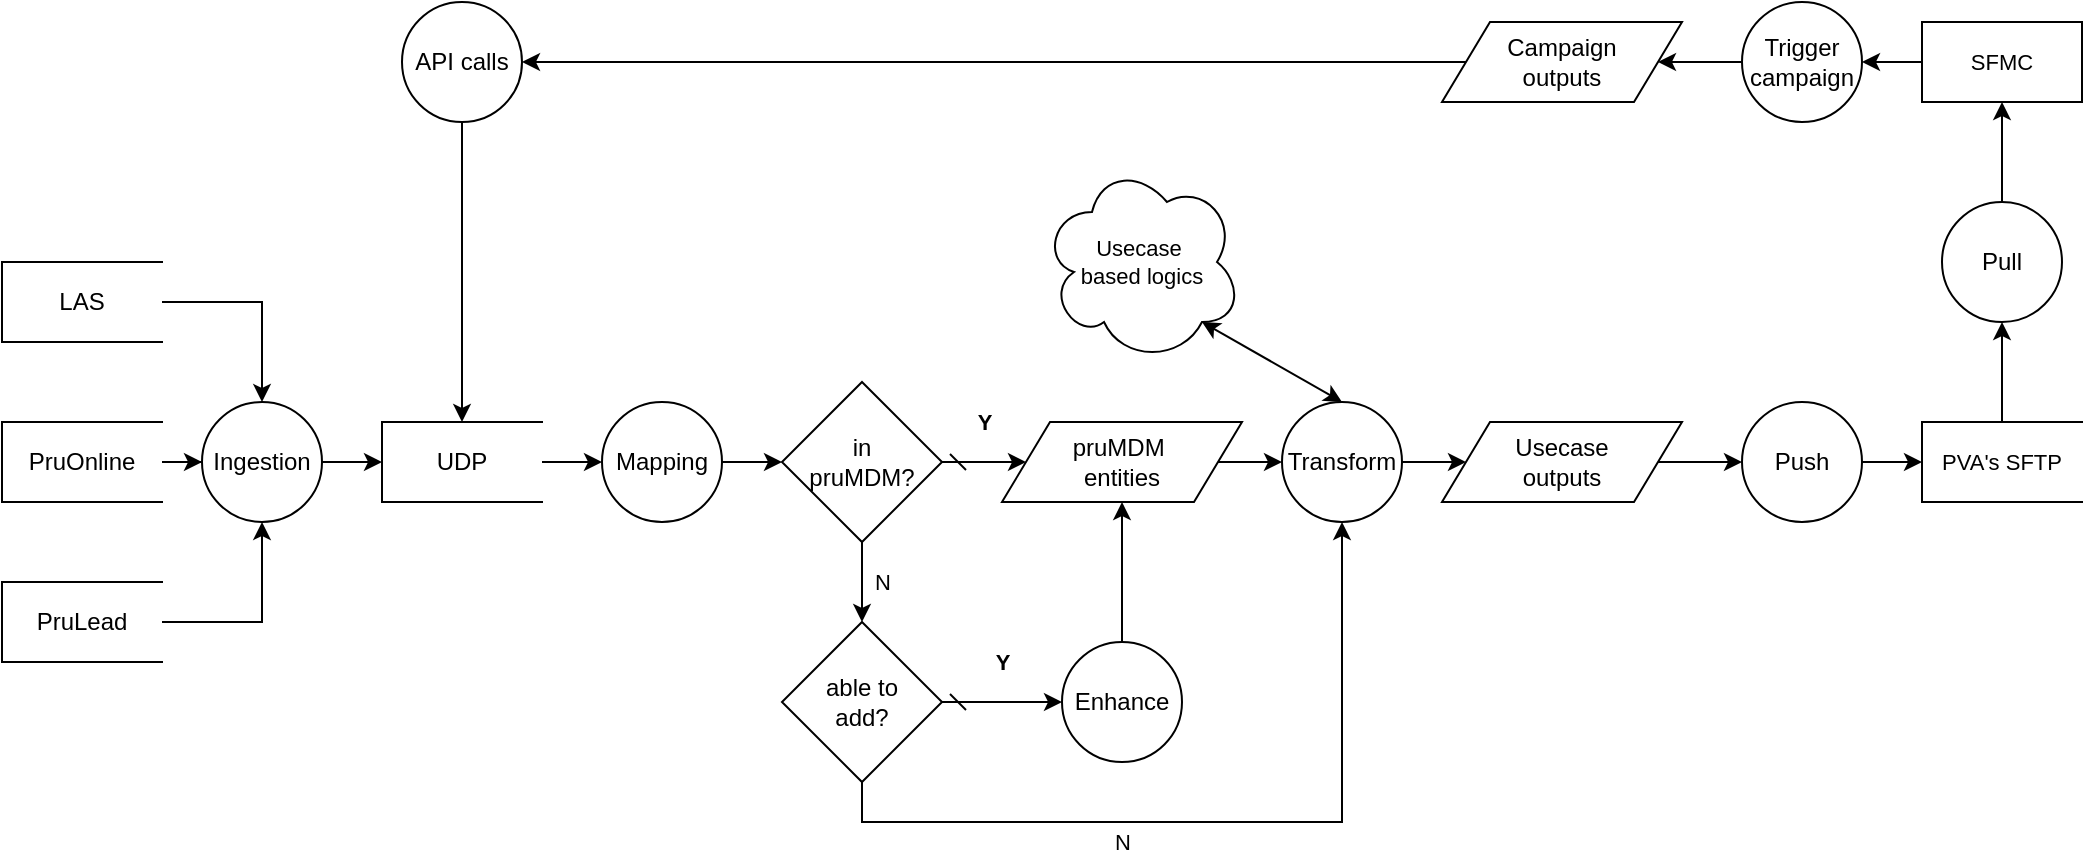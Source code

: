 <mxfile version="24.1.0" type="github">
  <diagram name="Page-1" id="L8kWlo-Cukp7Dflq07ac">
    <mxGraphModel dx="1434" dy="845" grid="1" gridSize="10" guides="1" tooltips="1" connect="1" arrows="1" fold="1" page="1" pageScale="1" pageWidth="1100" pageHeight="850" math="0" shadow="0">
      <root>
        <mxCell id="0" />
        <mxCell id="1" parent="0" />
        <mxCell id="if7HUeEPrnwabAA9lirg-9" style="edgeStyle=orthogonalEdgeStyle;rounded=0;orthogonalLoop=1;jettySize=auto;html=1;entryX=0;entryY=0.5;entryDx=0;entryDy=0;" edge="1" parent="1" source="if7HUeEPrnwabAA9lirg-1" target="if7HUeEPrnwabAA9lirg-7">
          <mxGeometry relative="1" as="geometry" />
        </mxCell>
        <mxCell id="if7HUeEPrnwabAA9lirg-1" value="PruOnline" style="html=1;dashed=0;whiteSpace=wrap;shape=partialRectangle;right=0;" vertex="1" parent="1">
          <mxGeometry x="40" y="360" width="80" height="40" as="geometry" />
        </mxCell>
        <mxCell id="if7HUeEPrnwabAA9lirg-8" style="edgeStyle=orthogonalEdgeStyle;rounded=0;orthogonalLoop=1;jettySize=auto;html=1;entryX=0.5;entryY=0;entryDx=0;entryDy=0;" edge="1" parent="1" source="if7HUeEPrnwabAA9lirg-2" target="if7HUeEPrnwabAA9lirg-7">
          <mxGeometry relative="1" as="geometry" />
        </mxCell>
        <mxCell id="if7HUeEPrnwabAA9lirg-2" value="LAS" style="html=1;dashed=0;whiteSpace=wrap;shape=partialRectangle;right=0;" vertex="1" parent="1">
          <mxGeometry x="40" y="280" width="80" height="40" as="geometry" />
        </mxCell>
        <mxCell id="if7HUeEPrnwabAA9lirg-10" style="edgeStyle=orthogonalEdgeStyle;rounded=0;orthogonalLoop=1;jettySize=auto;html=1;entryX=0.5;entryY=1;entryDx=0;entryDy=0;" edge="1" parent="1" source="if7HUeEPrnwabAA9lirg-3" target="if7HUeEPrnwabAA9lirg-7">
          <mxGeometry relative="1" as="geometry" />
        </mxCell>
        <mxCell id="if7HUeEPrnwabAA9lirg-3" value="PruLead" style="html=1;dashed=0;whiteSpace=wrap;shape=partialRectangle;right=0;" vertex="1" parent="1">
          <mxGeometry x="40" y="440" width="80" height="40" as="geometry" />
        </mxCell>
        <mxCell id="if7HUeEPrnwabAA9lirg-11" style="edgeStyle=orthogonalEdgeStyle;rounded=0;orthogonalLoop=1;jettySize=auto;html=1;entryX=0;entryY=0.5;entryDx=0;entryDy=0;" edge="1" parent="1" source="if7HUeEPrnwabAA9lirg-7" target="if7HUeEPrnwabAA9lirg-12">
          <mxGeometry relative="1" as="geometry">
            <mxPoint x="280" y="380" as="targetPoint" />
          </mxGeometry>
        </mxCell>
        <mxCell id="if7HUeEPrnwabAA9lirg-7" value="Ingestion" style="shape=ellipse;html=1;dashed=0;whiteSpace=wrap;aspect=fixed;perimeter=ellipsePerimeter;" vertex="1" parent="1">
          <mxGeometry x="140" y="350" width="60" height="60" as="geometry" />
        </mxCell>
        <mxCell id="if7HUeEPrnwabAA9lirg-14" style="edgeStyle=orthogonalEdgeStyle;rounded=0;orthogonalLoop=1;jettySize=auto;html=1;entryX=0;entryY=0.5;entryDx=0;entryDy=0;" edge="1" parent="1" source="if7HUeEPrnwabAA9lirg-12" target="if7HUeEPrnwabAA9lirg-44">
          <mxGeometry relative="1" as="geometry">
            <mxPoint x="340" y="380" as="targetPoint" />
          </mxGeometry>
        </mxCell>
        <mxCell id="if7HUeEPrnwabAA9lirg-12" value="UDP" style="html=1;dashed=0;whiteSpace=wrap;shape=partialRectangle;right=0;" vertex="1" parent="1">
          <mxGeometry x="230" y="360" width="80" height="40" as="geometry" />
        </mxCell>
        <mxCell id="if7HUeEPrnwabAA9lirg-28" value="" style="edgeStyle=none;rounded=0;orthogonalLoop=1;jettySize=auto;html=1;strokeColor=default;align=center;verticalAlign=middle;fontFamily=Helvetica;fontSize=11;fontColor=default;labelBackgroundColor=default;endArrow=classic;exitX=1;exitY=0.5;exitDx=0;exitDy=0;" edge="1" parent="1" source="if7HUeEPrnwabAA9lirg-44" target="if7HUeEPrnwabAA9lirg-27">
          <mxGeometry relative="1" as="geometry">
            <mxPoint x="420" y="380" as="sourcePoint" />
          </mxGeometry>
        </mxCell>
        <mxCell id="if7HUeEPrnwabAA9lirg-25" style="edgeStyle=none;rounded=0;orthogonalLoop=1;jettySize=auto;html=1;strokeColor=default;align=center;verticalAlign=middle;fontFamily=Helvetica;fontSize=11;fontColor=default;labelBackgroundColor=default;endArrow=classic;entryX=0;entryY=0.5;entryDx=0;entryDy=0;" edge="1" parent="1" source="if7HUeEPrnwabAA9lirg-17" target="if7HUeEPrnwabAA9lirg-47">
          <mxGeometry relative="1" as="geometry">
            <mxPoint x="700" y="380" as="targetPoint" />
          </mxGeometry>
        </mxCell>
        <mxCell id="if7HUeEPrnwabAA9lirg-17" value="pruMDM&amp;nbsp;&lt;div&gt;entities&lt;/div&gt;" style="shape=parallelogram;perimeter=parallelogramPerimeter;whiteSpace=wrap;html=1;dashed=0;" vertex="1" parent="1">
          <mxGeometry x="540" y="360" width="120" height="40" as="geometry" />
        </mxCell>
        <mxCell id="if7HUeEPrnwabAA9lirg-31" style="edgeStyle=none;rounded=0;orthogonalLoop=1;jettySize=auto;html=1;entryX=0;entryY=0.5;entryDx=0;entryDy=0;strokeColor=default;align=center;verticalAlign=middle;fontFamily=Helvetica;fontSize=11;fontColor=default;labelBackgroundColor=default;endArrow=classic;exitX=1;exitY=0.5;exitDx=0;exitDy=0;" edge="1" parent="1" source="if7HUeEPrnwabAA9lirg-47" target="if7HUeEPrnwabAA9lirg-30">
          <mxGeometry relative="1" as="geometry">
            <mxPoint x="780" y="380" as="sourcePoint" />
          </mxGeometry>
        </mxCell>
        <mxCell id="if7HUeEPrnwabAA9lirg-23" style="edgeStyle=orthogonalEdgeStyle;rounded=0;orthogonalLoop=1;jettySize=auto;html=1;entryX=0;entryY=0.5;entryDx=0;entryDy=0;endArrow=classic;endFill=1;startArrow=dash;startFill=0;exitX=1;exitY=0.5;exitDx=0;exitDy=0;" edge="1" parent="1" source="if7HUeEPrnwabAA9lirg-27" target="if7HUeEPrnwabAA9lirg-17">
          <mxGeometry relative="1" as="geometry">
            <mxPoint x="610" y="380" as="sourcePoint" />
          </mxGeometry>
        </mxCell>
        <mxCell id="if7HUeEPrnwabAA9lirg-61" value="Y" style="edgeLabel;html=1;align=center;verticalAlign=middle;resizable=0;points=[];fontFamily=Helvetica;fontSize=11;fontColor=default;labelBackgroundColor=default;fontStyle=1" vertex="1" connectable="0" parent="if7HUeEPrnwabAA9lirg-23">
          <mxGeometry x="0.323" y="-2" relative="1" as="geometry">
            <mxPoint y="-22" as="offset" />
          </mxGeometry>
        </mxCell>
        <mxCell id="if7HUeEPrnwabAA9lirg-63" value="" style="edgeStyle=none;rounded=0;orthogonalLoop=1;jettySize=auto;html=1;strokeColor=default;align=center;verticalAlign=middle;fontFamily=Helvetica;fontSize=11;fontColor=default;labelBackgroundColor=default;endArrow=classic;" edge="1" parent="1" source="if7HUeEPrnwabAA9lirg-27" target="if7HUeEPrnwabAA9lirg-62">
          <mxGeometry relative="1" as="geometry" />
        </mxCell>
        <mxCell id="if7HUeEPrnwabAA9lirg-70" value="N" style="edgeLabel;html=1;align=center;verticalAlign=middle;resizable=0;points=[];fontFamily=Helvetica;fontSize=11;fontColor=default;labelBackgroundColor=default;" vertex="1" connectable="0" parent="if7HUeEPrnwabAA9lirg-63">
          <mxGeometry x="-0.1" y="-1" relative="1" as="geometry">
            <mxPoint x="11" y="2" as="offset" />
          </mxGeometry>
        </mxCell>
        <mxCell id="if7HUeEPrnwabAA9lirg-27" value="in&lt;div&gt;pruMDM?&lt;/div&gt;" style="rhombus;whiteSpace=wrap;html=1;dashed=0;" vertex="1" parent="1">
          <mxGeometry x="430" y="340" width="80" height="80" as="geometry" />
        </mxCell>
        <mxCell id="if7HUeEPrnwabAA9lirg-37" value="" style="edgeStyle=none;rounded=0;orthogonalLoop=1;jettySize=auto;html=1;strokeColor=default;align=center;verticalAlign=middle;fontFamily=Helvetica;fontSize=11;fontColor=default;labelBackgroundColor=default;endArrow=classic;entryX=0;entryY=0.5;entryDx=0;entryDy=0;" edge="1" parent="1" source="if7HUeEPrnwabAA9lirg-30" target="if7HUeEPrnwabAA9lirg-48">
          <mxGeometry relative="1" as="geometry">
            <mxPoint x="910" y="380" as="targetPoint" />
          </mxGeometry>
        </mxCell>
        <mxCell id="if7HUeEPrnwabAA9lirg-30" value="&lt;div&gt;Usecase&lt;/div&gt;&lt;div&gt;outputs&lt;/div&gt;" style="shape=parallelogram;perimeter=parallelogramPerimeter;whiteSpace=wrap;html=1;dashed=0;" vertex="1" parent="1">
          <mxGeometry x="760" y="360" width="120" height="40" as="geometry" />
        </mxCell>
        <mxCell id="if7HUeEPrnwabAA9lirg-34" style="edgeStyle=none;rounded=0;orthogonalLoop=1;jettySize=auto;html=1;entryX=0.5;entryY=0;entryDx=0;entryDy=0;strokeColor=default;align=center;verticalAlign=middle;fontFamily=Helvetica;fontSize=11;fontColor=default;labelBackgroundColor=default;endArrow=classic;startArrow=classic;startFill=1;exitX=0.8;exitY=0.8;exitDx=0;exitDy=0;exitPerimeter=0;" edge="1" parent="1" source="if7HUeEPrnwabAA9lirg-32" target="if7HUeEPrnwabAA9lirg-47">
          <mxGeometry relative="1" as="geometry">
            <mxPoint x="740" y="340" as="targetPoint" />
          </mxGeometry>
        </mxCell>
        <mxCell id="if7HUeEPrnwabAA9lirg-32" value="Usecase&amp;nbsp;&lt;div&gt;based logics&lt;/div&gt;" style="shape=cloud;whiteSpace=wrap;html=1;fontFamily=Helvetica;fontSize=11;fontColor=default;labelBackgroundColor=default;" vertex="1" parent="1">
          <mxGeometry x="560" y="230" width="100" height="100" as="geometry" />
        </mxCell>
        <mxCell id="if7HUeEPrnwabAA9lirg-40" style="edgeStyle=none;rounded=0;orthogonalLoop=1;jettySize=auto;html=1;entryX=0;entryY=0.5;entryDx=0;entryDy=0;strokeColor=default;align=center;verticalAlign=middle;fontFamily=Helvetica;fontSize=11;fontColor=default;labelBackgroundColor=default;endArrow=classic;exitX=1;exitY=0.5;exitDx=0;exitDy=0;" edge="1" parent="1" source="if7HUeEPrnwabAA9lirg-48" target="if7HUeEPrnwabAA9lirg-39">
          <mxGeometry relative="1" as="geometry">
            <mxPoint x="990" y="380" as="sourcePoint" />
          </mxGeometry>
        </mxCell>
        <mxCell id="if7HUeEPrnwabAA9lirg-51" style="edgeStyle=none;rounded=0;orthogonalLoop=1;jettySize=auto;html=1;entryX=0.5;entryY=1;entryDx=0;entryDy=0;strokeColor=default;align=center;verticalAlign=middle;fontFamily=Helvetica;fontSize=11;fontColor=default;labelBackgroundColor=default;endArrow=classic;" edge="1" parent="1" source="if7HUeEPrnwabAA9lirg-39" target="if7HUeEPrnwabAA9lirg-49">
          <mxGeometry relative="1" as="geometry" />
        </mxCell>
        <mxCell id="if7HUeEPrnwabAA9lirg-39" value="PVA&#39;s SFTP" style="html=1;dashed=0;whiteSpace=wrap;shape=partialRectangle;right=0;fontFamily=Helvetica;fontSize=11;fontColor=default;labelBackgroundColor=default;" vertex="1" parent="1">
          <mxGeometry x="1000" y="360" width="80" height="40" as="geometry" />
        </mxCell>
        <mxCell id="if7HUeEPrnwabAA9lirg-54" style="edgeStyle=none;rounded=0;orthogonalLoop=1;jettySize=auto;html=1;entryX=1;entryY=0.5;entryDx=0;entryDy=0;strokeColor=default;align=center;verticalAlign=middle;fontFamily=Helvetica;fontSize=11;fontColor=default;labelBackgroundColor=default;endArrow=classic;" edge="1" parent="1" source="if7HUeEPrnwabAA9lirg-41" target="if7HUeEPrnwabAA9lirg-53">
          <mxGeometry relative="1" as="geometry" />
        </mxCell>
        <mxCell id="if7HUeEPrnwabAA9lirg-41" value="SFMC" style="html=1;dashed=0;whiteSpace=wrap;fontFamily=Helvetica;fontSize=11;fontColor=default;labelBackgroundColor=default;" vertex="1" parent="1">
          <mxGeometry x="1000" y="160" width="80" height="40" as="geometry" />
        </mxCell>
        <mxCell id="if7HUeEPrnwabAA9lirg-44" value="Mapping" style="shape=ellipse;html=1;dashed=0;whiteSpace=wrap;aspect=fixed;perimeter=ellipsePerimeter;" vertex="1" parent="1">
          <mxGeometry x="340" y="350" width="60" height="60" as="geometry" />
        </mxCell>
        <mxCell id="if7HUeEPrnwabAA9lirg-47" value="Transform" style="shape=ellipse;html=1;dashed=0;whiteSpace=wrap;aspect=fixed;perimeter=ellipsePerimeter;" vertex="1" parent="1">
          <mxGeometry x="680" y="350" width="60" height="60" as="geometry" />
        </mxCell>
        <mxCell id="if7HUeEPrnwabAA9lirg-48" value="Push" style="shape=ellipse;html=1;dashed=0;whiteSpace=wrap;aspect=fixed;perimeter=ellipsePerimeter;" vertex="1" parent="1">
          <mxGeometry x="910" y="350" width="60" height="60" as="geometry" />
        </mxCell>
        <mxCell id="if7HUeEPrnwabAA9lirg-50" style="edgeStyle=none;rounded=0;orthogonalLoop=1;jettySize=auto;html=1;entryX=0.5;entryY=1;entryDx=0;entryDy=0;strokeColor=default;align=center;verticalAlign=middle;fontFamily=Helvetica;fontSize=11;fontColor=default;labelBackgroundColor=default;endArrow=classic;" edge="1" parent="1" source="if7HUeEPrnwabAA9lirg-49" target="if7HUeEPrnwabAA9lirg-41">
          <mxGeometry relative="1" as="geometry" />
        </mxCell>
        <mxCell id="if7HUeEPrnwabAA9lirg-49" value="Pull" style="shape=ellipse;html=1;dashed=0;whiteSpace=wrap;aspect=fixed;perimeter=ellipsePerimeter;" vertex="1" parent="1">
          <mxGeometry x="1010" y="250" width="60" height="60" as="geometry" />
        </mxCell>
        <mxCell id="if7HUeEPrnwabAA9lirg-56" style="edgeStyle=none;rounded=0;orthogonalLoop=1;jettySize=auto;html=1;entryX=1;entryY=0.5;entryDx=0;entryDy=0;strokeColor=default;align=center;verticalAlign=middle;fontFamily=Helvetica;fontSize=11;fontColor=default;labelBackgroundColor=default;endArrow=classic;" edge="1" parent="1" source="if7HUeEPrnwabAA9lirg-53" target="if7HUeEPrnwabAA9lirg-55">
          <mxGeometry relative="1" as="geometry" />
        </mxCell>
        <mxCell id="if7HUeEPrnwabAA9lirg-53" value="Trigger&lt;div&gt;campaign&lt;/div&gt;" style="shape=ellipse;html=1;dashed=0;whiteSpace=wrap;aspect=fixed;perimeter=ellipsePerimeter;" vertex="1" parent="1">
          <mxGeometry x="910" y="150" width="60" height="60" as="geometry" />
        </mxCell>
        <mxCell id="if7HUeEPrnwabAA9lirg-59" style="edgeStyle=none;rounded=0;orthogonalLoop=1;jettySize=auto;html=1;entryX=1;entryY=0.5;entryDx=0;entryDy=0;strokeColor=default;align=center;verticalAlign=middle;fontFamily=Helvetica;fontSize=11;fontColor=default;labelBackgroundColor=default;endArrow=classic;" edge="1" parent="1" source="if7HUeEPrnwabAA9lirg-55" target="if7HUeEPrnwabAA9lirg-58">
          <mxGeometry relative="1" as="geometry" />
        </mxCell>
        <mxCell id="if7HUeEPrnwabAA9lirg-55" value="&lt;div&gt;Campaign&lt;/div&gt;&lt;div&gt;outputs&lt;/div&gt;" style="shape=parallelogram;perimeter=parallelogramPerimeter;whiteSpace=wrap;html=1;dashed=0;" vertex="1" parent="1">
          <mxGeometry x="760" y="160" width="120" height="40" as="geometry" />
        </mxCell>
        <mxCell id="if7HUeEPrnwabAA9lirg-60" style="edgeStyle=none;rounded=0;orthogonalLoop=1;jettySize=auto;html=1;entryX=0.5;entryY=0;entryDx=0;entryDy=0;strokeColor=default;align=center;verticalAlign=middle;fontFamily=Helvetica;fontSize=11;fontColor=default;labelBackgroundColor=default;endArrow=classic;" edge="1" parent="1" source="if7HUeEPrnwabAA9lirg-58" target="if7HUeEPrnwabAA9lirg-12">
          <mxGeometry relative="1" as="geometry" />
        </mxCell>
        <mxCell id="if7HUeEPrnwabAA9lirg-58" value="API calls" style="shape=ellipse;html=1;dashed=0;whiteSpace=wrap;aspect=fixed;perimeter=ellipsePerimeter;" vertex="1" parent="1">
          <mxGeometry x="240" y="150" width="60" height="60" as="geometry" />
        </mxCell>
        <mxCell id="if7HUeEPrnwabAA9lirg-72" style="edgeStyle=orthogonalEdgeStyle;rounded=0;orthogonalLoop=1;jettySize=auto;html=1;entryX=0.5;entryY=1;entryDx=0;entryDy=0;strokeColor=default;align=center;verticalAlign=middle;fontFamily=Helvetica;fontSize=11;fontColor=default;labelBackgroundColor=default;endArrow=classic;" edge="1" parent="1" source="if7HUeEPrnwabAA9lirg-62" target="if7HUeEPrnwabAA9lirg-47">
          <mxGeometry relative="1" as="geometry">
            <Array as="points">
              <mxPoint x="470" y="560" />
              <mxPoint x="710" y="560" />
            </Array>
          </mxGeometry>
        </mxCell>
        <mxCell id="if7HUeEPrnwabAA9lirg-73" value="N" style="edgeLabel;html=1;align=center;verticalAlign=middle;resizable=0;points=[];fontFamily=Helvetica;fontSize=11;fontColor=default;labelBackgroundColor=default;" vertex="1" connectable="0" parent="if7HUeEPrnwabAA9lirg-72">
          <mxGeometry x="-0.381" y="-5" relative="1" as="geometry">
            <mxPoint x="23" y="5" as="offset" />
          </mxGeometry>
        </mxCell>
        <mxCell id="if7HUeEPrnwabAA9lirg-62" value="able to&lt;div&gt;add?&lt;/div&gt;" style="rhombus;whiteSpace=wrap;html=1;dashed=0;" vertex="1" parent="1">
          <mxGeometry x="430" y="460" width="80" height="80" as="geometry" />
        </mxCell>
        <mxCell id="if7HUeEPrnwabAA9lirg-67" style="edgeStyle=none;rounded=0;orthogonalLoop=1;jettySize=auto;html=1;entryX=0.5;entryY=1;entryDx=0;entryDy=0;strokeColor=default;align=center;verticalAlign=middle;fontFamily=Helvetica;fontSize=11;fontColor=default;labelBackgroundColor=default;endArrow=classic;" edge="1" parent="1" source="if7HUeEPrnwabAA9lirg-66" target="if7HUeEPrnwabAA9lirg-17">
          <mxGeometry relative="1" as="geometry" />
        </mxCell>
        <mxCell id="if7HUeEPrnwabAA9lirg-66" value="Enhance" style="shape=ellipse;html=1;dashed=0;whiteSpace=wrap;aspect=fixed;perimeter=ellipsePerimeter;" vertex="1" parent="1">
          <mxGeometry x="570" y="470" width="60" height="60" as="geometry" />
        </mxCell>
        <mxCell id="if7HUeEPrnwabAA9lirg-68" style="edgeStyle=orthogonalEdgeStyle;rounded=0;orthogonalLoop=1;jettySize=auto;html=1;entryX=0;entryY=0.5;entryDx=0;entryDy=0;endArrow=classic;endFill=1;startArrow=dash;startFill=0;exitX=1;exitY=0.5;exitDx=0;exitDy=0;" edge="1" parent="1" source="if7HUeEPrnwabAA9lirg-62" target="if7HUeEPrnwabAA9lirg-66">
          <mxGeometry relative="1" as="geometry">
            <mxPoint x="520" y="390" as="sourcePoint" />
            <mxPoint x="562" y="390" as="targetPoint" />
            <Array as="points">
              <mxPoint x="530" y="500" />
              <mxPoint x="530" y="500" />
            </Array>
          </mxGeometry>
        </mxCell>
        <mxCell id="if7HUeEPrnwabAA9lirg-69" value="Y" style="edgeLabel;html=1;align=center;verticalAlign=middle;resizable=0;points=[];fontFamily=Helvetica;fontSize=11;fontColor=default;labelBackgroundColor=default;fontStyle=1" vertex="1" connectable="0" parent="if7HUeEPrnwabAA9lirg-68">
          <mxGeometry x="0.323" y="-2" relative="1" as="geometry">
            <mxPoint x="-10" y="-22" as="offset" />
          </mxGeometry>
        </mxCell>
      </root>
    </mxGraphModel>
  </diagram>
</mxfile>
